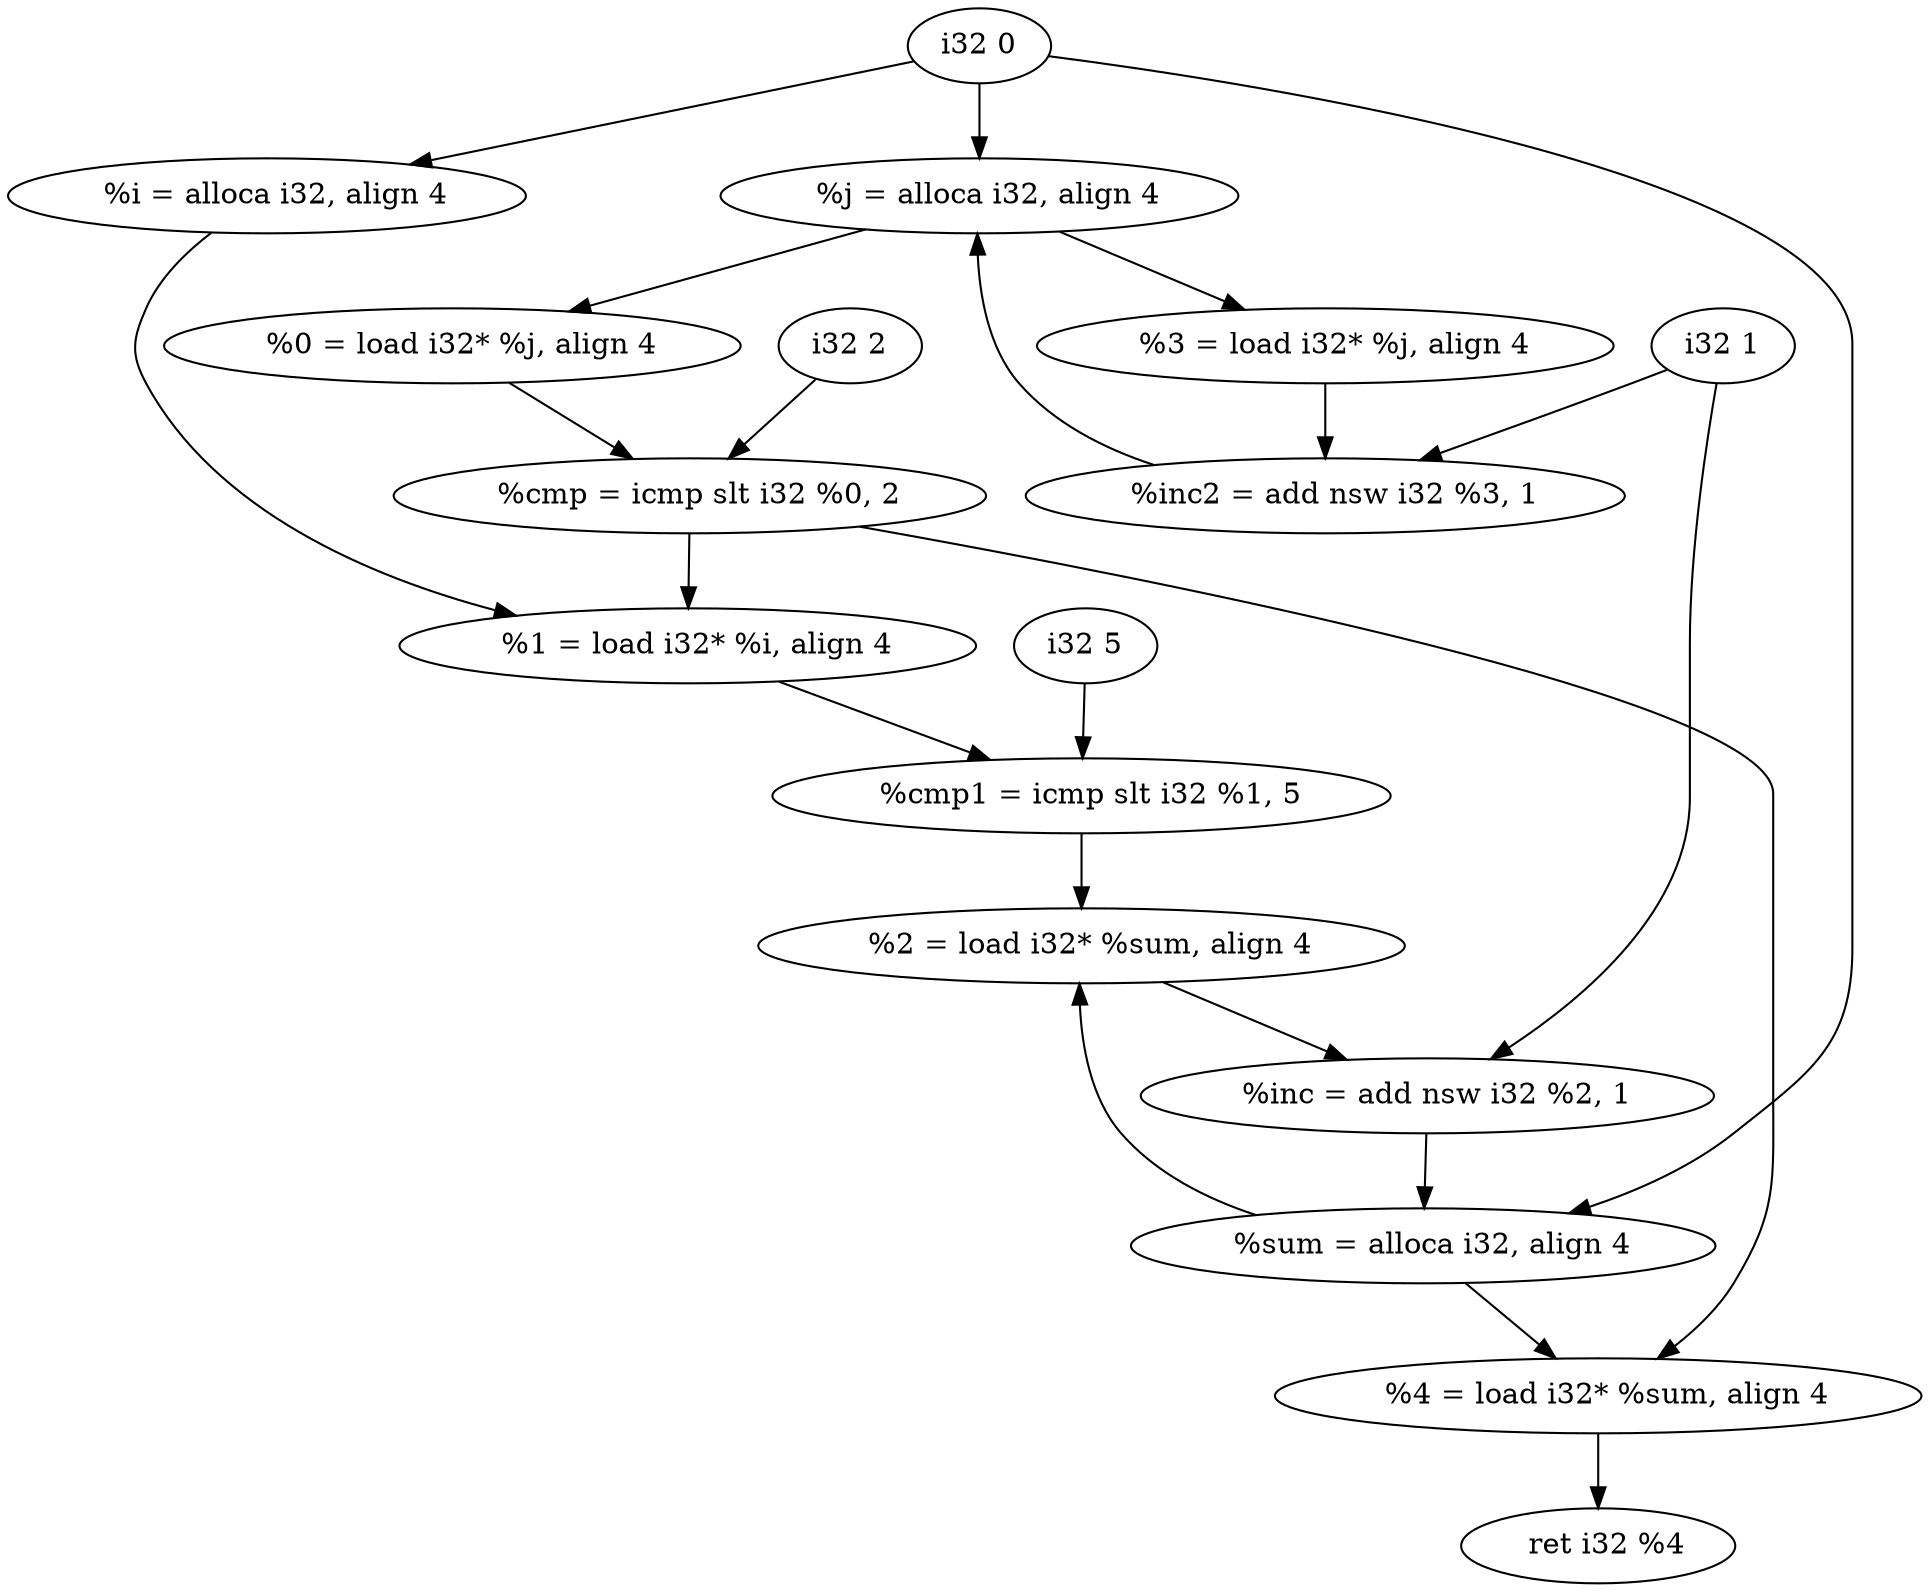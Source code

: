 digraph _Z7wutevezv{

"  %i = alloca i32, align 4";
"  %sum = alloca i32, align 4";
"  %j = alloca i32, align 4";
"i32 0" -> "  %i = alloca i32, align 4";
"i32 0" -> "  %sum = alloca i32, align 4";
"i32 0" -> "  %j = alloca i32, align 4";
"  %j = alloca i32, align 4" -> "  %0 = load i32* %j, align 4";
"  %0 = load i32* %j, align 4" -> "  %cmp = icmp slt i32 %0, 2";
"i32 2" -> "  %cmp = icmp slt i32 %0, 2";
"  %cmp = icmp slt i32 %0, 2" -> "  %1 = load i32* %i, align 4";
"  %cmp = icmp slt i32 %0, 2" -> "  %4 = load i32* %sum, align 4";
"  %i = alloca i32, align 4" -> "  %1 = load i32* %i, align 4";
"  %1 = load i32* %i, align 4" -> "  %cmp1 = icmp slt i32 %1, 5";
"i32 5" -> "  %cmp1 = icmp slt i32 %1, 5";
"  %cmp1 = icmp slt i32 %1, 5" -> "  %2 = load i32* %sum, align 4";
"  %sum = alloca i32, align 4" -> "  %2 = load i32* %sum, align 4";
"  %2 = load i32* %sum, align 4" -> "  %inc = add nsw i32 %2, 1";
"i32 1" -> "  %inc = add nsw i32 %2, 1";
"  %inc = add nsw i32 %2, 1" -> "  %sum = alloca i32, align 4";
"  %j = alloca i32, align 4" -> "  %3 = load i32* %j, align 4";
"  %3 = load i32* %j, align 4" -> "  %inc2 = add nsw i32 %3, 1";
"i32 1" -> "  %inc2 = add nsw i32 %3, 1";
"  %inc2 = add nsw i32 %3, 1" -> "  %j = alloca i32, align 4";
"  %sum = alloca i32, align 4" -> "  %4 = load i32* %sum, align 4";
"  %4 = load i32* %sum, align 4" -> "  ret i32 %4";

}
